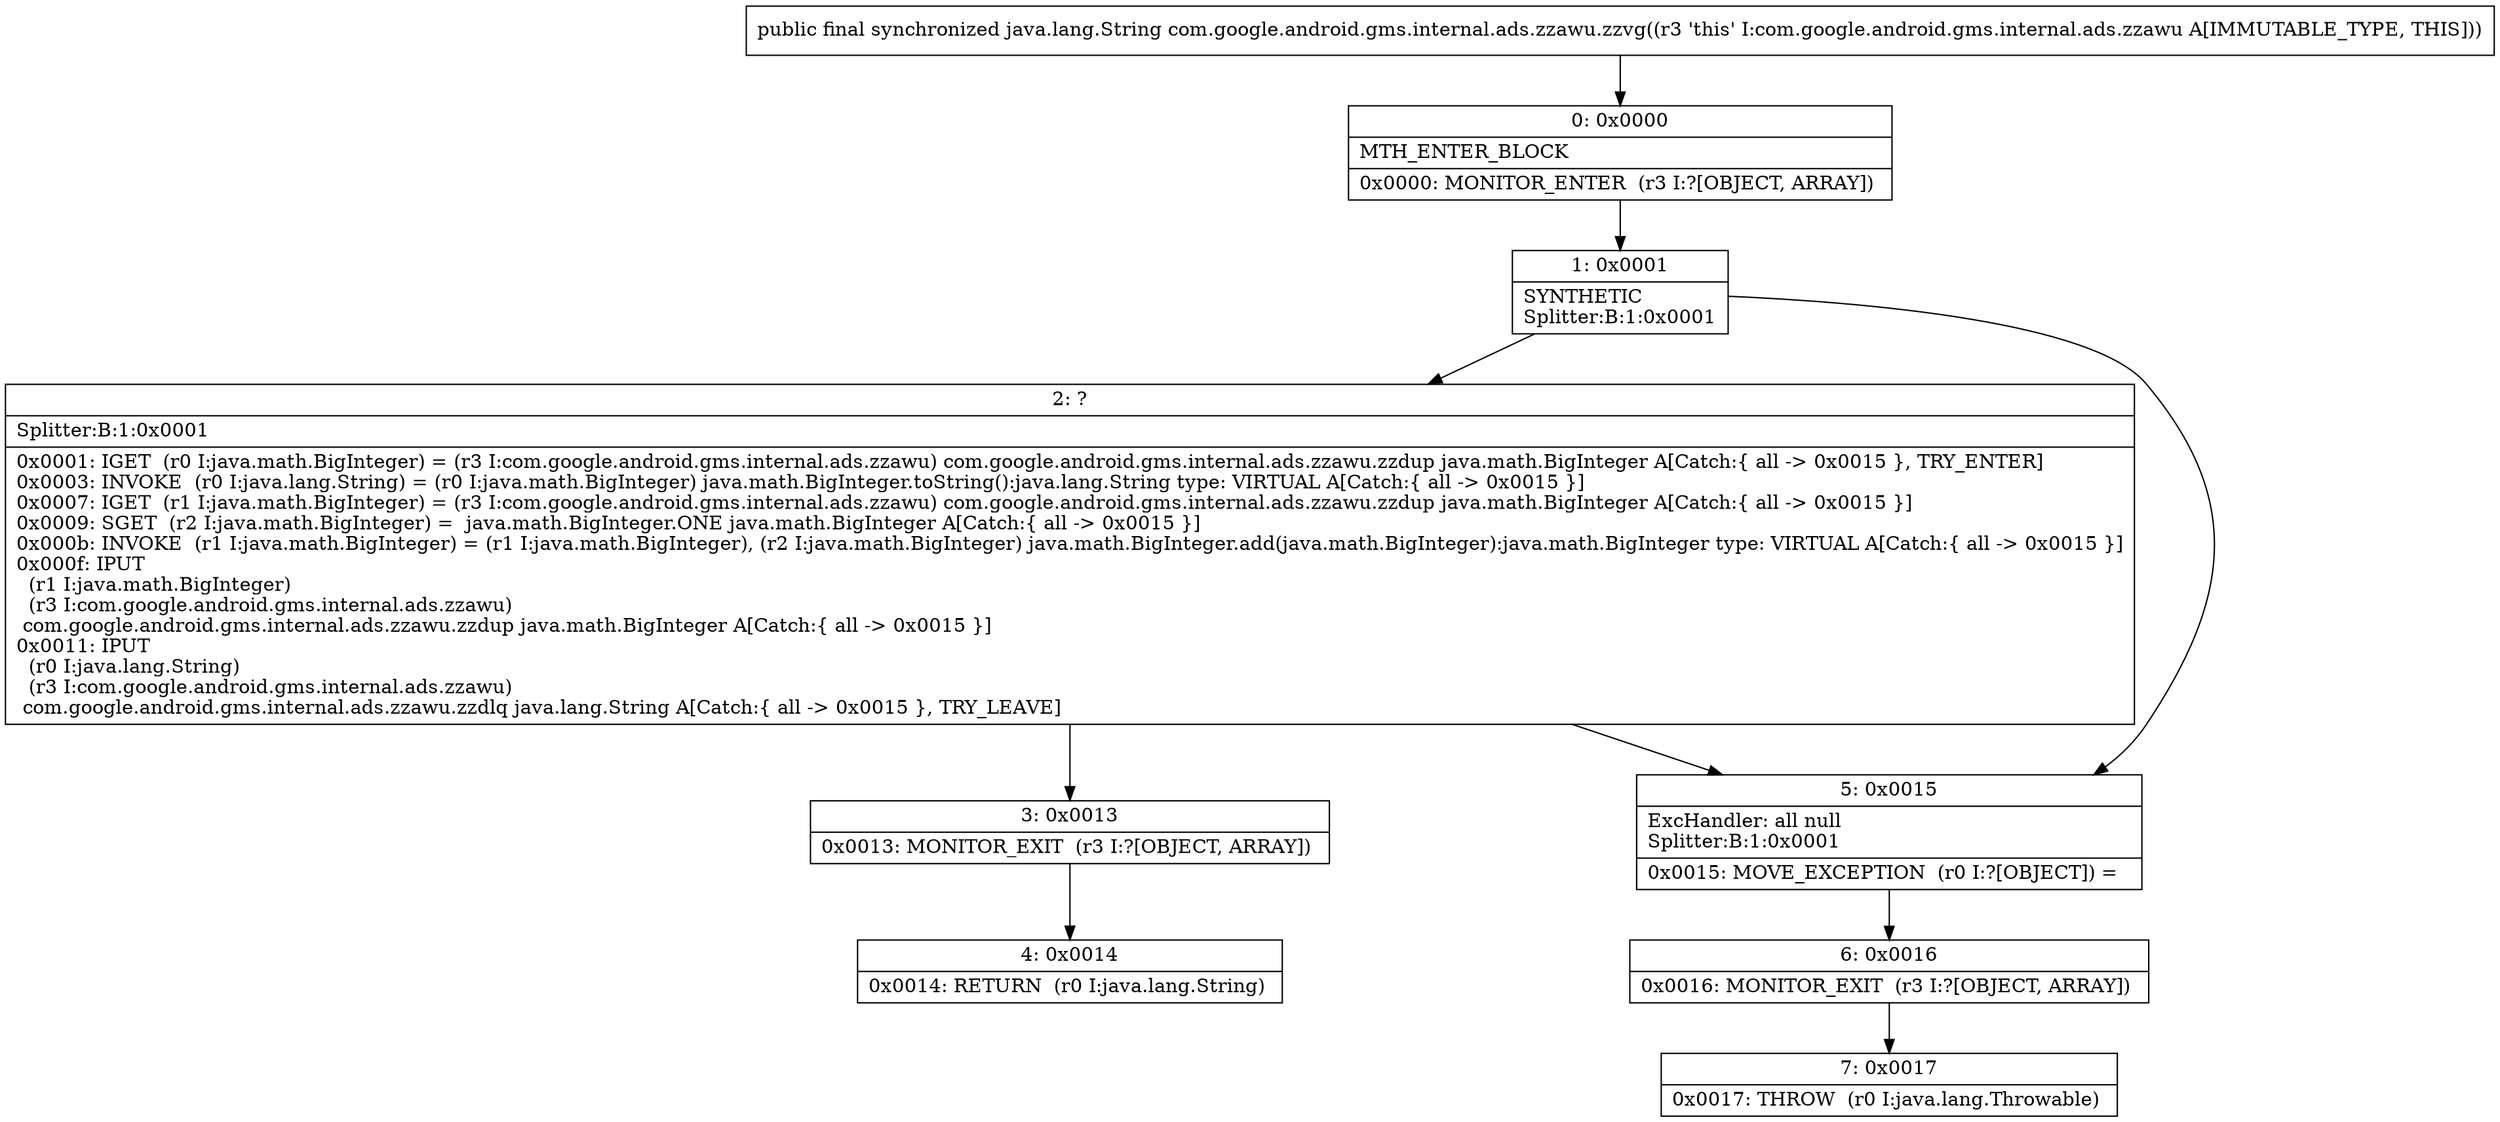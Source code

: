digraph "CFG forcom.google.android.gms.internal.ads.zzawu.zzvg()Ljava\/lang\/String;" {
Node_0 [shape=record,label="{0\:\ 0x0000|MTH_ENTER_BLOCK\l|0x0000: MONITOR_ENTER  (r3 I:?[OBJECT, ARRAY]) \l}"];
Node_1 [shape=record,label="{1\:\ 0x0001|SYNTHETIC\lSplitter:B:1:0x0001\l}"];
Node_2 [shape=record,label="{2\:\ ?|Splitter:B:1:0x0001\l|0x0001: IGET  (r0 I:java.math.BigInteger) = (r3 I:com.google.android.gms.internal.ads.zzawu) com.google.android.gms.internal.ads.zzawu.zzdup java.math.BigInteger A[Catch:\{ all \-\> 0x0015 \}, TRY_ENTER]\l0x0003: INVOKE  (r0 I:java.lang.String) = (r0 I:java.math.BigInteger) java.math.BigInteger.toString():java.lang.String type: VIRTUAL A[Catch:\{ all \-\> 0x0015 \}]\l0x0007: IGET  (r1 I:java.math.BigInteger) = (r3 I:com.google.android.gms.internal.ads.zzawu) com.google.android.gms.internal.ads.zzawu.zzdup java.math.BigInteger A[Catch:\{ all \-\> 0x0015 \}]\l0x0009: SGET  (r2 I:java.math.BigInteger) =  java.math.BigInteger.ONE java.math.BigInteger A[Catch:\{ all \-\> 0x0015 \}]\l0x000b: INVOKE  (r1 I:java.math.BigInteger) = (r1 I:java.math.BigInteger), (r2 I:java.math.BigInteger) java.math.BigInteger.add(java.math.BigInteger):java.math.BigInteger type: VIRTUAL A[Catch:\{ all \-\> 0x0015 \}]\l0x000f: IPUT  \l  (r1 I:java.math.BigInteger)\l  (r3 I:com.google.android.gms.internal.ads.zzawu)\l com.google.android.gms.internal.ads.zzawu.zzdup java.math.BigInteger A[Catch:\{ all \-\> 0x0015 \}]\l0x0011: IPUT  \l  (r0 I:java.lang.String)\l  (r3 I:com.google.android.gms.internal.ads.zzawu)\l com.google.android.gms.internal.ads.zzawu.zzdlq java.lang.String A[Catch:\{ all \-\> 0x0015 \}, TRY_LEAVE]\l}"];
Node_3 [shape=record,label="{3\:\ 0x0013|0x0013: MONITOR_EXIT  (r3 I:?[OBJECT, ARRAY]) \l}"];
Node_4 [shape=record,label="{4\:\ 0x0014|0x0014: RETURN  (r0 I:java.lang.String) \l}"];
Node_5 [shape=record,label="{5\:\ 0x0015|ExcHandler: all null\lSplitter:B:1:0x0001\l|0x0015: MOVE_EXCEPTION  (r0 I:?[OBJECT]) =  \l}"];
Node_6 [shape=record,label="{6\:\ 0x0016|0x0016: MONITOR_EXIT  (r3 I:?[OBJECT, ARRAY]) \l}"];
Node_7 [shape=record,label="{7\:\ 0x0017|0x0017: THROW  (r0 I:java.lang.Throwable) \l}"];
MethodNode[shape=record,label="{public final synchronized java.lang.String com.google.android.gms.internal.ads.zzawu.zzvg((r3 'this' I:com.google.android.gms.internal.ads.zzawu A[IMMUTABLE_TYPE, THIS])) }"];
MethodNode -> Node_0;
Node_0 -> Node_1;
Node_1 -> Node_2;
Node_1 -> Node_5;
Node_2 -> Node_3;
Node_2 -> Node_5;
Node_3 -> Node_4;
Node_5 -> Node_6;
Node_6 -> Node_7;
}

